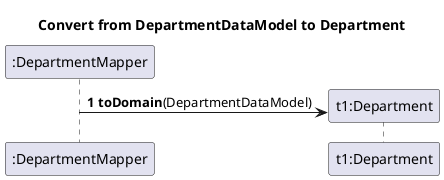 @startuml
'https://plantuml.com/sequence-diagram

autonumber
title Convert from DepartmentDataModel to Department
participant DepartmentMapper as ":DepartmentMapper"
DepartmentMapper -> "t1:Department"**: **toDomain**(DepartmentDataModel)
@enduml